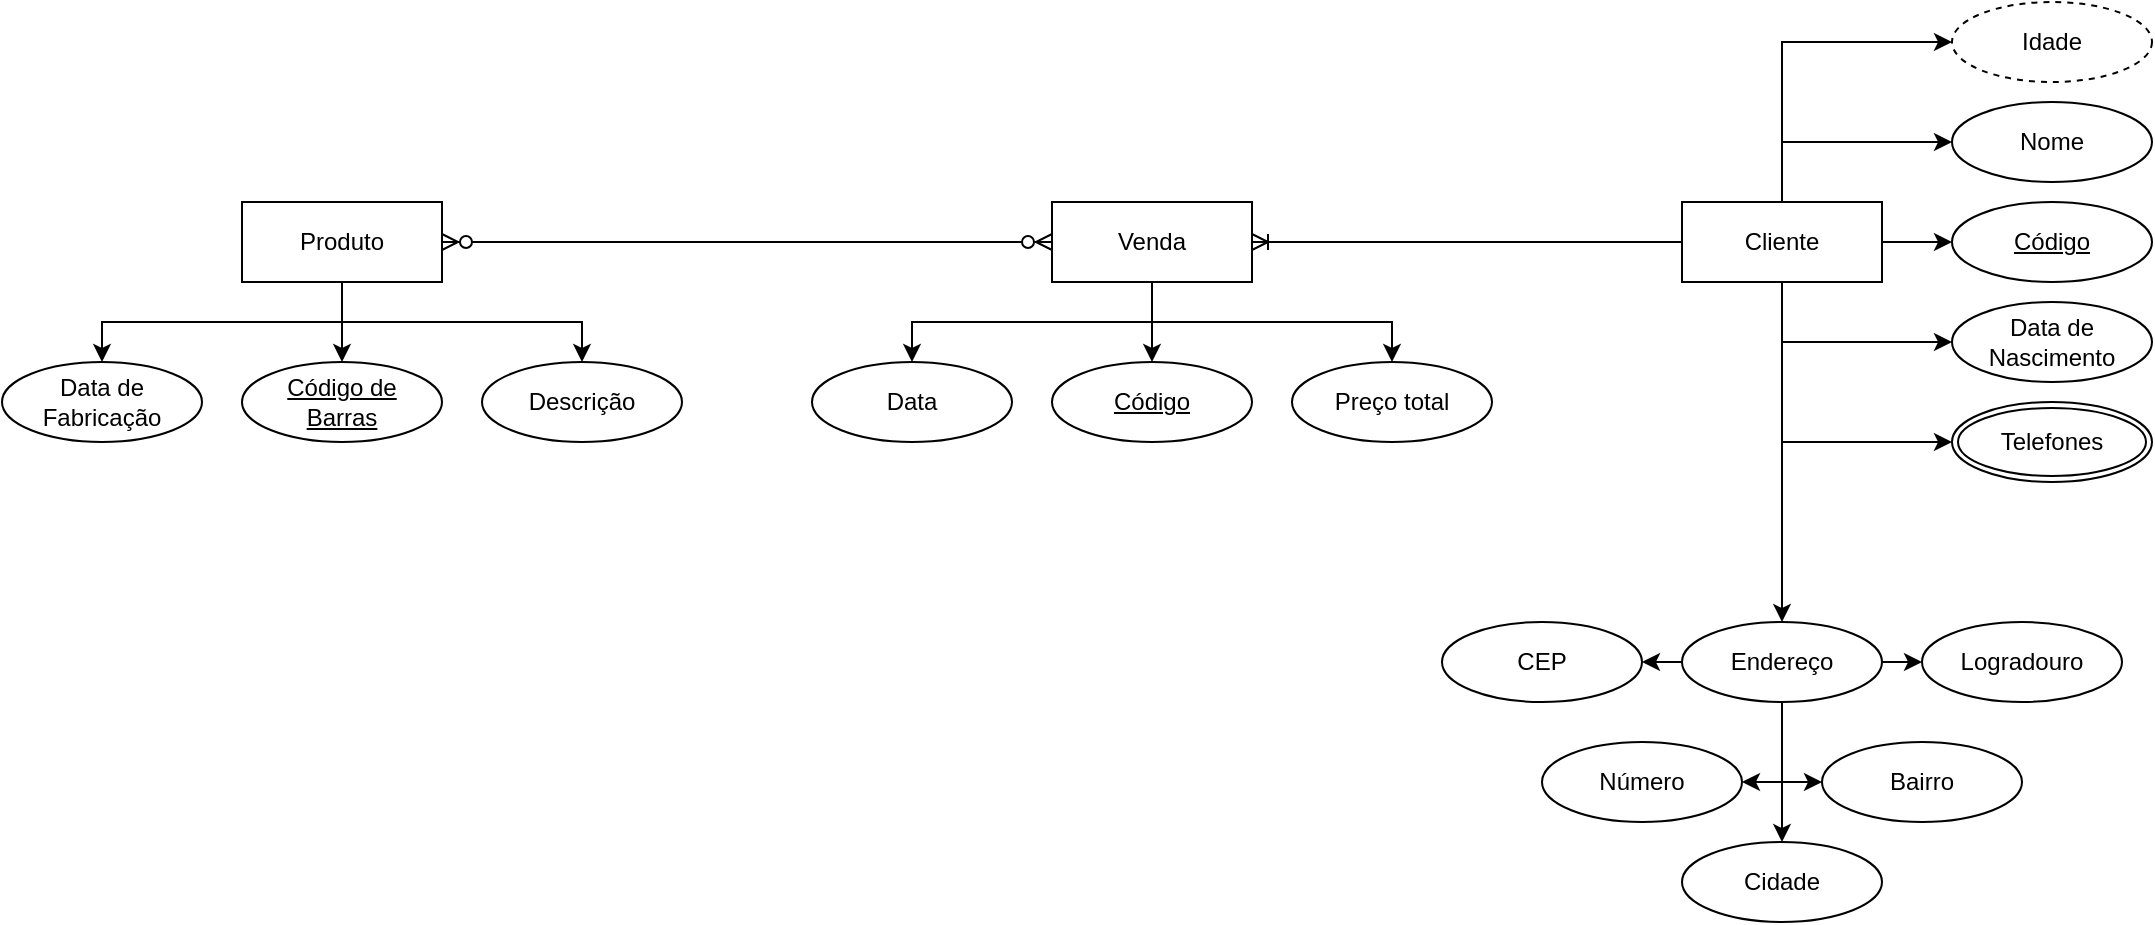 <mxfile version="21.6.8" type="github">
  <diagram name="Página-1" id="pT7-rJfGILddG5klvqCX">
    <mxGraphModel dx="954" dy="610" grid="1" gridSize="10" guides="1" tooltips="1" connect="1" arrows="1" fold="1" page="1" pageScale="1" pageWidth="1169" pageHeight="827" math="0" shadow="0">
      <root>
        <mxCell id="0" />
        <mxCell id="1" parent="0" />
        <mxCell id="ByK0X7UmHC8DCCwFfWhF-10" value="Telefones" style="ellipse;shape=doubleEllipse;margin=3;whiteSpace=wrap;html=1;align=center;" vertex="1" parent="1">
          <mxGeometry x="1022" y="240" width="100" height="40" as="geometry" />
        </mxCell>
        <mxCell id="ByK0X7UmHC8DCCwFfWhF-11" value="Data de Nascimento" style="ellipse;whiteSpace=wrap;html=1;align=center;" vertex="1" parent="1">
          <mxGeometry x="1022" y="190" width="100" height="40" as="geometry" />
        </mxCell>
        <mxCell id="ByK0X7UmHC8DCCwFfWhF-12" value="Código" style="ellipse;whiteSpace=wrap;html=1;align=center;fontStyle=4;" vertex="1" parent="1">
          <mxGeometry x="1022" y="140" width="100" height="40" as="geometry" />
        </mxCell>
        <mxCell id="ByK0X7UmHC8DCCwFfWhF-13" value="Nome" style="ellipse;whiteSpace=wrap;html=1;align=center;" vertex="1" parent="1">
          <mxGeometry x="1022" y="90" width="100" height="40" as="geometry" />
        </mxCell>
        <mxCell id="ByK0X7UmHC8DCCwFfWhF-16" style="edgeStyle=orthogonalEdgeStyle;rounded=0;orthogonalLoop=1;jettySize=auto;html=1;exitX=0.5;exitY=0;exitDx=0;exitDy=0;entryX=0;entryY=0.5;entryDx=0;entryDy=0;" edge="1" parent="1" source="ByK0X7UmHC8DCCwFfWhF-15" target="ByK0X7UmHC8DCCwFfWhF-21">
          <mxGeometry relative="1" as="geometry">
            <mxPoint x="987" y="50" as="targetPoint" />
          </mxGeometry>
        </mxCell>
        <mxCell id="ByK0X7UmHC8DCCwFfWhF-17" style="edgeStyle=orthogonalEdgeStyle;rounded=0;orthogonalLoop=1;jettySize=auto;html=1;exitX=0.5;exitY=0;exitDx=0;exitDy=0;entryX=0;entryY=0.5;entryDx=0;entryDy=0;" edge="1" parent="1" source="ByK0X7UmHC8DCCwFfWhF-15" target="ByK0X7UmHC8DCCwFfWhF-13">
          <mxGeometry relative="1" as="geometry" />
        </mxCell>
        <mxCell id="ByK0X7UmHC8DCCwFfWhF-18" style="edgeStyle=orthogonalEdgeStyle;rounded=0;orthogonalLoop=1;jettySize=auto;html=1;exitX=1;exitY=0.5;exitDx=0;exitDy=0;entryX=0;entryY=0.5;entryDx=0;entryDy=0;" edge="1" parent="1" source="ByK0X7UmHC8DCCwFfWhF-15" target="ByK0X7UmHC8DCCwFfWhF-12">
          <mxGeometry relative="1" as="geometry" />
        </mxCell>
        <mxCell id="ByK0X7UmHC8DCCwFfWhF-19" style="edgeStyle=orthogonalEdgeStyle;rounded=0;orthogonalLoop=1;jettySize=auto;html=1;exitX=0.5;exitY=1;exitDx=0;exitDy=0;entryX=0;entryY=0.5;entryDx=0;entryDy=0;" edge="1" parent="1" source="ByK0X7UmHC8DCCwFfWhF-15" target="ByK0X7UmHC8DCCwFfWhF-11">
          <mxGeometry relative="1" as="geometry" />
        </mxCell>
        <mxCell id="ByK0X7UmHC8DCCwFfWhF-20" style="edgeStyle=orthogonalEdgeStyle;rounded=0;orthogonalLoop=1;jettySize=auto;html=1;exitX=0.5;exitY=1;exitDx=0;exitDy=0;entryX=0;entryY=0.5;entryDx=0;entryDy=0;" edge="1" parent="1" source="ByK0X7UmHC8DCCwFfWhF-15" target="ByK0X7UmHC8DCCwFfWhF-10">
          <mxGeometry relative="1" as="geometry" />
        </mxCell>
        <mxCell id="ByK0X7UmHC8DCCwFfWhF-36" style="edgeStyle=orthogonalEdgeStyle;rounded=0;orthogonalLoop=1;jettySize=auto;html=1;exitX=0.5;exitY=1;exitDx=0;exitDy=0;entryX=0.5;entryY=0;entryDx=0;entryDy=0;" edge="1" parent="1" source="ByK0X7UmHC8DCCwFfWhF-15" target="ByK0X7UmHC8DCCwFfWhF-22">
          <mxGeometry relative="1" as="geometry" />
        </mxCell>
        <mxCell id="ByK0X7UmHC8DCCwFfWhF-15" value="Cliente" style="whiteSpace=wrap;html=1;align=center;" vertex="1" parent="1">
          <mxGeometry x="887" y="140" width="100" height="40" as="geometry" />
        </mxCell>
        <mxCell id="ByK0X7UmHC8DCCwFfWhF-21" value="Idade" style="ellipse;whiteSpace=wrap;html=1;align=center;dashed=1;" vertex="1" parent="1">
          <mxGeometry x="1022" y="40" width="100" height="40" as="geometry" />
        </mxCell>
        <mxCell id="ByK0X7UmHC8DCCwFfWhF-43" style="edgeStyle=orthogonalEdgeStyle;rounded=0;orthogonalLoop=1;jettySize=auto;html=1;exitX=0;exitY=0.5;exitDx=0;exitDy=0;entryX=1;entryY=0.5;entryDx=0;entryDy=0;" edge="1" parent="1" source="ByK0X7UmHC8DCCwFfWhF-22" target="ByK0X7UmHC8DCCwFfWhF-38">
          <mxGeometry relative="1" as="geometry" />
        </mxCell>
        <mxCell id="ByK0X7UmHC8DCCwFfWhF-44" style="edgeStyle=orthogonalEdgeStyle;rounded=0;orthogonalLoop=1;jettySize=auto;html=1;exitX=1;exitY=0.5;exitDx=0;exitDy=0;entryX=0;entryY=0.5;entryDx=0;entryDy=0;" edge="1" parent="1" source="ByK0X7UmHC8DCCwFfWhF-22" target="ByK0X7UmHC8DCCwFfWhF-41">
          <mxGeometry relative="1" as="geometry" />
        </mxCell>
        <mxCell id="ByK0X7UmHC8DCCwFfWhF-47" style="edgeStyle=orthogonalEdgeStyle;rounded=0;orthogonalLoop=1;jettySize=auto;html=1;exitX=0.5;exitY=1;exitDx=0;exitDy=0;entryX=0;entryY=0.5;entryDx=0;entryDy=0;" edge="1" parent="1" source="ByK0X7UmHC8DCCwFfWhF-22" target="ByK0X7UmHC8DCCwFfWhF-40">
          <mxGeometry relative="1" as="geometry" />
        </mxCell>
        <mxCell id="ByK0X7UmHC8DCCwFfWhF-48" style="edgeStyle=orthogonalEdgeStyle;rounded=0;orthogonalLoop=1;jettySize=auto;html=1;exitX=0.5;exitY=1;exitDx=0;exitDy=0;entryX=1;entryY=0.5;entryDx=0;entryDy=0;" edge="1" parent="1" source="ByK0X7UmHC8DCCwFfWhF-22" target="ByK0X7UmHC8DCCwFfWhF-39">
          <mxGeometry relative="1" as="geometry" />
        </mxCell>
        <mxCell id="ByK0X7UmHC8DCCwFfWhF-49" style="edgeStyle=orthogonalEdgeStyle;rounded=0;orthogonalLoop=1;jettySize=auto;html=1;exitX=0.5;exitY=1;exitDx=0;exitDy=0;" edge="1" parent="1" source="ByK0X7UmHC8DCCwFfWhF-22" target="ByK0X7UmHC8DCCwFfWhF-42">
          <mxGeometry relative="1" as="geometry" />
        </mxCell>
        <mxCell id="ByK0X7UmHC8DCCwFfWhF-22" value="Endereço" style="ellipse;whiteSpace=wrap;html=1;align=center;" vertex="1" parent="1">
          <mxGeometry x="887" y="350" width="100" height="40" as="geometry" />
        </mxCell>
        <mxCell id="ByK0X7UmHC8DCCwFfWhF-38" value="CEP" style="ellipse;whiteSpace=wrap;html=1;align=center;" vertex="1" parent="1">
          <mxGeometry x="767" y="350" width="100" height="40" as="geometry" />
        </mxCell>
        <mxCell id="ByK0X7UmHC8DCCwFfWhF-39" value="Número" style="ellipse;whiteSpace=wrap;html=1;align=center;" vertex="1" parent="1">
          <mxGeometry x="817" y="410" width="100" height="40" as="geometry" />
        </mxCell>
        <mxCell id="ByK0X7UmHC8DCCwFfWhF-40" value="Bairro" style="ellipse;whiteSpace=wrap;html=1;align=center;" vertex="1" parent="1">
          <mxGeometry x="957" y="410" width="100" height="40" as="geometry" />
        </mxCell>
        <mxCell id="ByK0X7UmHC8DCCwFfWhF-41" value="Logradouro" style="ellipse;whiteSpace=wrap;html=1;align=center;" vertex="1" parent="1">
          <mxGeometry x="1007" y="350" width="100" height="40" as="geometry" />
        </mxCell>
        <mxCell id="ByK0X7UmHC8DCCwFfWhF-42" value="Cidade" style="ellipse;whiteSpace=wrap;html=1;align=center;" vertex="1" parent="1">
          <mxGeometry x="887" y="460" width="100" height="40" as="geometry" />
        </mxCell>
        <mxCell id="ByK0X7UmHC8DCCwFfWhF-54" style="edgeStyle=orthogonalEdgeStyle;rounded=0;orthogonalLoop=1;jettySize=auto;html=1;exitX=0.5;exitY=1;exitDx=0;exitDy=0;entryX=0.5;entryY=0;entryDx=0;entryDy=0;" edge="1" parent="1" source="ByK0X7UmHC8DCCwFfWhF-50" target="ByK0X7UmHC8DCCwFfWhF-51">
          <mxGeometry relative="1" as="geometry" />
        </mxCell>
        <mxCell id="ByK0X7UmHC8DCCwFfWhF-55" style="edgeStyle=orthogonalEdgeStyle;rounded=0;orthogonalLoop=1;jettySize=auto;html=1;exitX=0.5;exitY=1;exitDx=0;exitDy=0;entryX=0.5;entryY=0;entryDx=0;entryDy=0;" edge="1" parent="1" source="ByK0X7UmHC8DCCwFfWhF-50" target="ByK0X7UmHC8DCCwFfWhF-52">
          <mxGeometry relative="1" as="geometry" />
        </mxCell>
        <mxCell id="ByK0X7UmHC8DCCwFfWhF-56" style="edgeStyle=orthogonalEdgeStyle;rounded=0;orthogonalLoop=1;jettySize=auto;html=1;exitX=0.5;exitY=1;exitDx=0;exitDy=0;entryX=0.5;entryY=0;entryDx=0;entryDy=0;" edge="1" parent="1" source="ByK0X7UmHC8DCCwFfWhF-50" target="ByK0X7UmHC8DCCwFfWhF-53">
          <mxGeometry relative="1" as="geometry" />
        </mxCell>
        <mxCell id="ByK0X7UmHC8DCCwFfWhF-50" value="Venda" style="whiteSpace=wrap;html=1;align=center;" vertex="1" parent="1">
          <mxGeometry x="572" y="140" width="100" height="40" as="geometry" />
        </mxCell>
        <mxCell id="ByK0X7UmHC8DCCwFfWhF-51" value="Código" style="ellipse;whiteSpace=wrap;html=1;align=center;fontStyle=4;" vertex="1" parent="1">
          <mxGeometry x="572" y="220" width="100" height="40" as="geometry" />
        </mxCell>
        <mxCell id="ByK0X7UmHC8DCCwFfWhF-52" value="Preço total" style="ellipse;whiteSpace=wrap;html=1;align=center;" vertex="1" parent="1">
          <mxGeometry x="692" y="220" width="100" height="40" as="geometry" />
        </mxCell>
        <mxCell id="ByK0X7UmHC8DCCwFfWhF-53" value="Data" style="ellipse;whiteSpace=wrap;html=1;align=center;" vertex="1" parent="1">
          <mxGeometry x="452" y="220" width="100" height="40" as="geometry" />
        </mxCell>
        <mxCell id="ByK0X7UmHC8DCCwFfWhF-57" style="edgeStyle=orthogonalEdgeStyle;rounded=0;orthogonalLoop=1;jettySize=auto;html=1;exitX=0.5;exitY=1;exitDx=0;exitDy=0;entryX=0.5;entryY=0;entryDx=0;entryDy=0;" edge="1" parent="1" source="ByK0X7UmHC8DCCwFfWhF-60" target="ByK0X7UmHC8DCCwFfWhF-61">
          <mxGeometry relative="1" as="geometry" />
        </mxCell>
        <mxCell id="ByK0X7UmHC8DCCwFfWhF-58" style="edgeStyle=orthogonalEdgeStyle;rounded=0;orthogonalLoop=1;jettySize=auto;html=1;exitX=0.5;exitY=1;exitDx=0;exitDy=0;entryX=0.5;entryY=0;entryDx=0;entryDy=0;" edge="1" parent="1" source="ByK0X7UmHC8DCCwFfWhF-60" target="ByK0X7UmHC8DCCwFfWhF-62">
          <mxGeometry relative="1" as="geometry" />
        </mxCell>
        <mxCell id="ByK0X7UmHC8DCCwFfWhF-59" style="edgeStyle=orthogonalEdgeStyle;rounded=0;orthogonalLoop=1;jettySize=auto;html=1;exitX=0.5;exitY=1;exitDx=0;exitDy=0;entryX=0.5;entryY=0;entryDx=0;entryDy=0;" edge="1" parent="1" source="ByK0X7UmHC8DCCwFfWhF-60" target="ByK0X7UmHC8DCCwFfWhF-63">
          <mxGeometry relative="1" as="geometry" />
        </mxCell>
        <mxCell id="ByK0X7UmHC8DCCwFfWhF-60" value="Produto" style="whiteSpace=wrap;html=1;align=center;" vertex="1" parent="1">
          <mxGeometry x="167" y="140" width="100" height="40" as="geometry" />
        </mxCell>
        <mxCell id="ByK0X7UmHC8DCCwFfWhF-61" value="Código de &lt;br&gt;Barras" style="ellipse;whiteSpace=wrap;html=1;align=center;fontStyle=4;" vertex="1" parent="1">
          <mxGeometry x="167" y="220" width="100" height="40" as="geometry" />
        </mxCell>
        <mxCell id="ByK0X7UmHC8DCCwFfWhF-62" value="Descrição" style="ellipse;whiteSpace=wrap;html=1;align=center;" vertex="1" parent="1">
          <mxGeometry x="287" y="220" width="100" height="40" as="geometry" />
        </mxCell>
        <mxCell id="ByK0X7UmHC8DCCwFfWhF-63" value="Data de Fabricação" style="ellipse;whiteSpace=wrap;html=1;align=center;" vertex="1" parent="1">
          <mxGeometry x="47" y="220" width="100" height="40" as="geometry" />
        </mxCell>
        <mxCell id="ByK0X7UmHC8DCCwFfWhF-64" value="" style="edgeStyle=entityRelationEdgeStyle;fontSize=12;html=1;endArrow=ERoneToMany;rounded=0;exitX=0;exitY=0.5;exitDx=0;exitDy=0;entryX=1;entryY=0.5;entryDx=0;entryDy=0;" edge="1" parent="1" source="ByK0X7UmHC8DCCwFfWhF-15" target="ByK0X7UmHC8DCCwFfWhF-50">
          <mxGeometry width="100" height="100" relative="1" as="geometry">
            <mxPoint x="777" y="160" as="sourcePoint" />
            <mxPoint x="877" y="60" as="targetPoint" />
            <Array as="points">
              <mxPoint x="837" y="160" />
            </Array>
          </mxGeometry>
        </mxCell>
        <mxCell id="ByK0X7UmHC8DCCwFfWhF-65" value="" style="edgeStyle=entityRelationEdgeStyle;fontSize=12;html=1;endArrow=ERzeroToMany;endFill=1;startArrow=ERzeroToMany;rounded=0;exitX=1;exitY=0.5;exitDx=0;exitDy=0;entryX=0;entryY=0.5;entryDx=0;entryDy=0;" edge="1" parent="1" source="ByK0X7UmHC8DCCwFfWhF-60" target="ByK0X7UmHC8DCCwFfWhF-50">
          <mxGeometry width="100" height="100" relative="1" as="geometry">
            <mxPoint x="387" y="270" as="sourcePoint" />
            <mxPoint x="487" y="170" as="targetPoint" />
            <Array as="points">
              <mxPoint x="177" y="150" />
            </Array>
          </mxGeometry>
        </mxCell>
      </root>
    </mxGraphModel>
  </diagram>
</mxfile>
